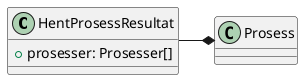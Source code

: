 @startuml
class HentProsessResultat {
    +prosesser: Prosesser[]
}

HentProsessResultat -* Prosess

@enduml